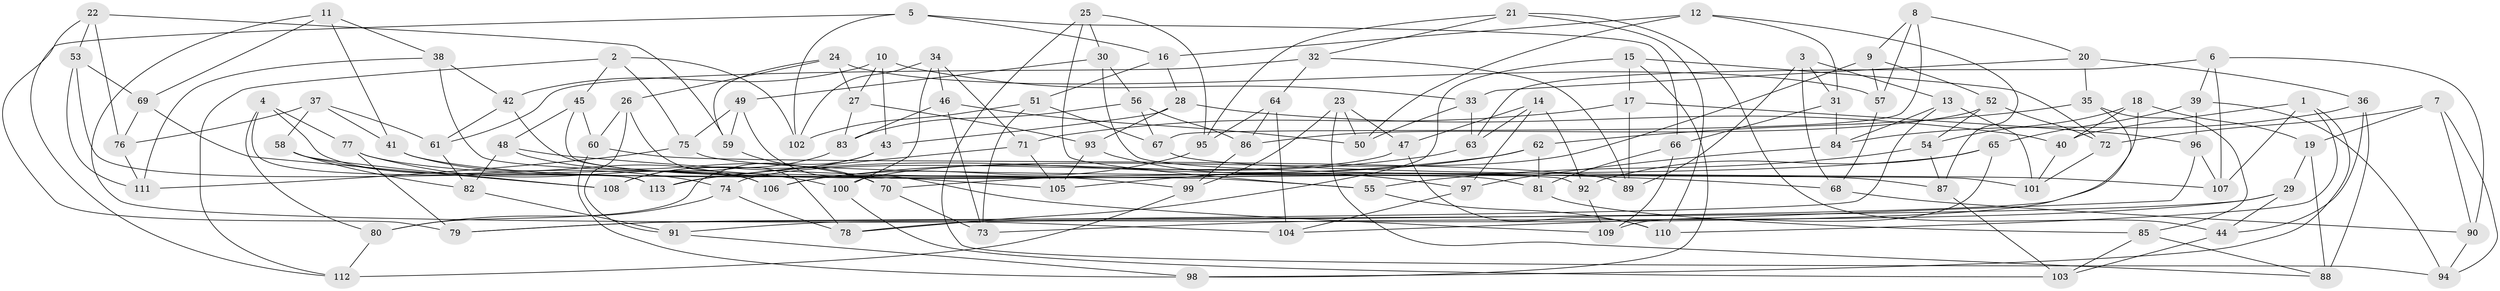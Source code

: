// Generated by graph-tools (version 1.1) at 2025/50/03/09/25 03:50:47]
// undirected, 113 vertices, 226 edges
graph export_dot {
graph [start="1"]
  node [color=gray90,style=filled];
  1;
  2;
  3;
  4;
  5;
  6;
  7;
  8;
  9;
  10;
  11;
  12;
  13;
  14;
  15;
  16;
  17;
  18;
  19;
  20;
  21;
  22;
  23;
  24;
  25;
  26;
  27;
  28;
  29;
  30;
  31;
  32;
  33;
  34;
  35;
  36;
  37;
  38;
  39;
  40;
  41;
  42;
  43;
  44;
  45;
  46;
  47;
  48;
  49;
  50;
  51;
  52;
  53;
  54;
  55;
  56;
  57;
  58;
  59;
  60;
  61;
  62;
  63;
  64;
  65;
  66;
  67;
  68;
  69;
  70;
  71;
  72;
  73;
  74;
  75;
  76;
  77;
  78;
  79;
  80;
  81;
  82;
  83;
  84;
  85;
  86;
  87;
  88;
  89;
  90;
  91;
  92;
  93;
  94;
  95;
  96;
  97;
  98;
  99;
  100;
  101;
  102;
  103;
  104;
  105;
  106;
  107;
  108;
  109;
  110;
  111;
  112;
  113;
  1 -- 98;
  1 -- 110;
  1 -- 107;
  1 -- 40;
  2 -- 75;
  2 -- 112;
  2 -- 45;
  2 -- 102;
  3 -- 31;
  3 -- 89;
  3 -- 13;
  3 -- 68;
  4 -- 113;
  4 -- 106;
  4 -- 80;
  4 -- 77;
  5 -- 102;
  5 -- 66;
  5 -- 16;
  5 -- 112;
  6 -- 63;
  6 -- 90;
  6 -- 39;
  6 -- 107;
  7 -- 90;
  7 -- 72;
  7 -- 94;
  7 -- 19;
  8 -- 9;
  8 -- 20;
  8 -- 57;
  8 -- 67;
  9 -- 100;
  9 -- 52;
  9 -- 57;
  10 -- 33;
  10 -- 42;
  10 -- 27;
  10 -- 43;
  11 -- 69;
  11 -- 104;
  11 -- 38;
  11 -- 41;
  12 -- 31;
  12 -- 16;
  12 -- 87;
  12 -- 50;
  13 -- 79;
  13 -- 101;
  13 -- 84;
  14 -- 97;
  14 -- 63;
  14 -- 47;
  14 -- 92;
  15 -- 78;
  15 -- 72;
  15 -- 17;
  15 -- 98;
  16 -- 28;
  16 -- 51;
  17 -- 89;
  17 -- 96;
  17 -- 71;
  18 -- 91;
  18 -- 19;
  18 -- 40;
  18 -- 54;
  19 -- 29;
  19 -- 88;
  20 -- 36;
  20 -- 35;
  20 -- 33;
  21 -- 110;
  21 -- 32;
  21 -- 44;
  21 -- 95;
  22 -- 79;
  22 -- 59;
  22 -- 53;
  22 -- 76;
  23 -- 88;
  23 -- 99;
  23 -- 50;
  23 -- 47;
  24 -- 27;
  24 -- 59;
  24 -- 57;
  24 -- 26;
  25 -- 95;
  25 -- 55;
  25 -- 30;
  25 -- 94;
  26 -- 78;
  26 -- 60;
  26 -- 91;
  27 -- 93;
  27 -- 83;
  28 -- 93;
  28 -- 40;
  28 -- 43;
  29 -- 73;
  29 -- 79;
  29 -- 44;
  30 -- 49;
  30 -- 101;
  30 -- 56;
  31 -- 66;
  31 -- 84;
  32 -- 89;
  32 -- 61;
  32 -- 64;
  33 -- 63;
  33 -- 50;
  34 -- 71;
  34 -- 102;
  34 -- 46;
  34 -- 100;
  35 -- 85;
  35 -- 78;
  35 -- 62;
  36 -- 84;
  36 -- 88;
  36 -- 44;
  37 -- 41;
  37 -- 61;
  37 -- 58;
  37 -- 76;
  38 -- 111;
  38 -- 55;
  38 -- 42;
  39 -- 65;
  39 -- 96;
  39 -- 94;
  40 -- 101;
  41 -- 99;
  41 -- 106;
  42 -- 61;
  42 -- 81;
  43 -- 80;
  43 -- 108;
  44 -- 103;
  45 -- 60;
  45 -- 92;
  45 -- 48;
  46 -- 73;
  46 -- 83;
  46 -- 50;
  47 -- 110;
  47 -- 74;
  48 -- 70;
  48 -- 68;
  48 -- 82;
  49 -- 59;
  49 -- 75;
  49 -- 109;
  51 -- 67;
  51 -- 73;
  51 -- 102;
  52 -- 86;
  52 -- 72;
  52 -- 54;
  53 -- 69;
  53 -- 113;
  53 -- 111;
  54 -- 55;
  54 -- 87;
  55 -- 110;
  56 -- 83;
  56 -- 67;
  56 -- 86;
  57 -- 68;
  58 -- 74;
  58 -- 108;
  58 -- 82;
  59 -- 70;
  60 -- 89;
  60 -- 98;
  61 -- 82;
  62 -- 113;
  62 -- 105;
  62 -- 81;
  63 -- 106;
  64 -- 86;
  64 -- 95;
  64 -- 104;
  65 -- 70;
  65 -- 109;
  65 -- 92;
  66 -- 81;
  66 -- 109;
  67 -- 107;
  68 -- 90;
  69 -- 76;
  69 -- 108;
  70 -- 73;
  71 -- 105;
  71 -- 113;
  72 -- 101;
  74 -- 78;
  74 -- 80;
  75 -- 87;
  75 -- 111;
  76 -- 111;
  77 -- 105;
  77 -- 100;
  77 -- 79;
  80 -- 112;
  81 -- 85;
  82 -- 91;
  83 -- 108;
  84 -- 97;
  85 -- 103;
  85 -- 88;
  86 -- 99;
  87 -- 103;
  90 -- 94;
  91 -- 98;
  92 -- 109;
  93 -- 97;
  93 -- 105;
  95 -- 106;
  96 -- 107;
  96 -- 104;
  97 -- 104;
  99 -- 112;
  100 -- 103;
}
